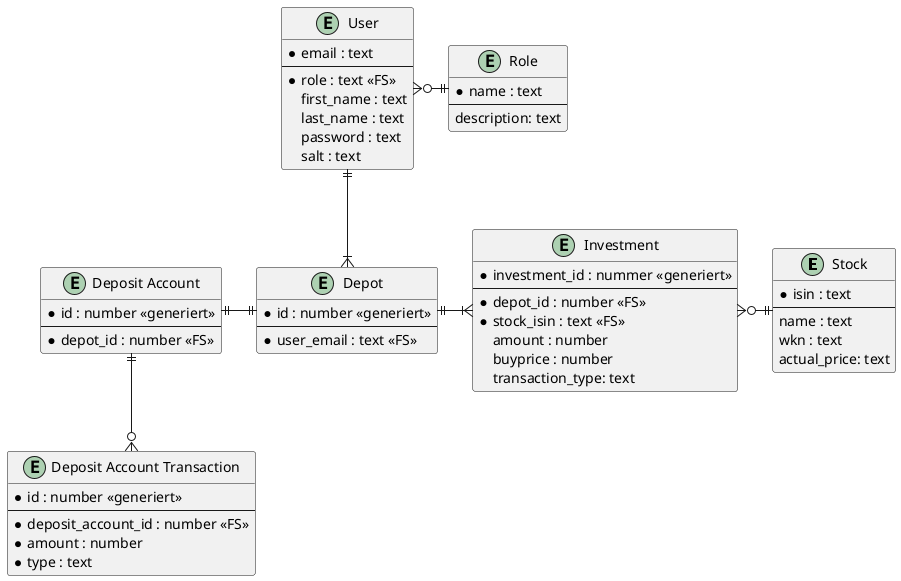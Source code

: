 @startuml
skinparam linetype ortho

entity "Stock" as stock {
  *isin : text
  --
  name : text
  wkn : text
  actual_price: text
}

entity "Depot" as depot {
  *id : number <<generiert>>
  --
  *user_email : text <<FS>>
}

entity "Investment" as investment {
  *investment_id : nummer <<generiert>>
  --
  *depot_id : number <<FS>>
  *stock_isin : text <<FS>>
  amount : number
  buyprice : number
  transaction_type: text
}

entity "User" as user {
    *email : text
    --
    *role : text <<FS>>
    first_name : text
    last_name : text
    password : text
    salt : text
}

entity "Role" as role {
    *name : text
    --
    description: text
}

entity "Deposit Account" as deposit_account {
    *id : number <<generiert>>
    --
    *depot_id : number <<FS>>
}

entity "Deposit Account Transaction" as deposit_account_transaction {
    *id : number <<generiert>>
    --
    *deposit_account_id : number <<FS>>
    *amount : number
    *type : text
}

stock ||-left-o{ investment
depot ||-right-|{ investment
user ||--|{ depot
role ||-left-o{ user
deposit_account ||-right-|| depot
deposit_account_transaction }o-up-|| deposit_account

@enduml